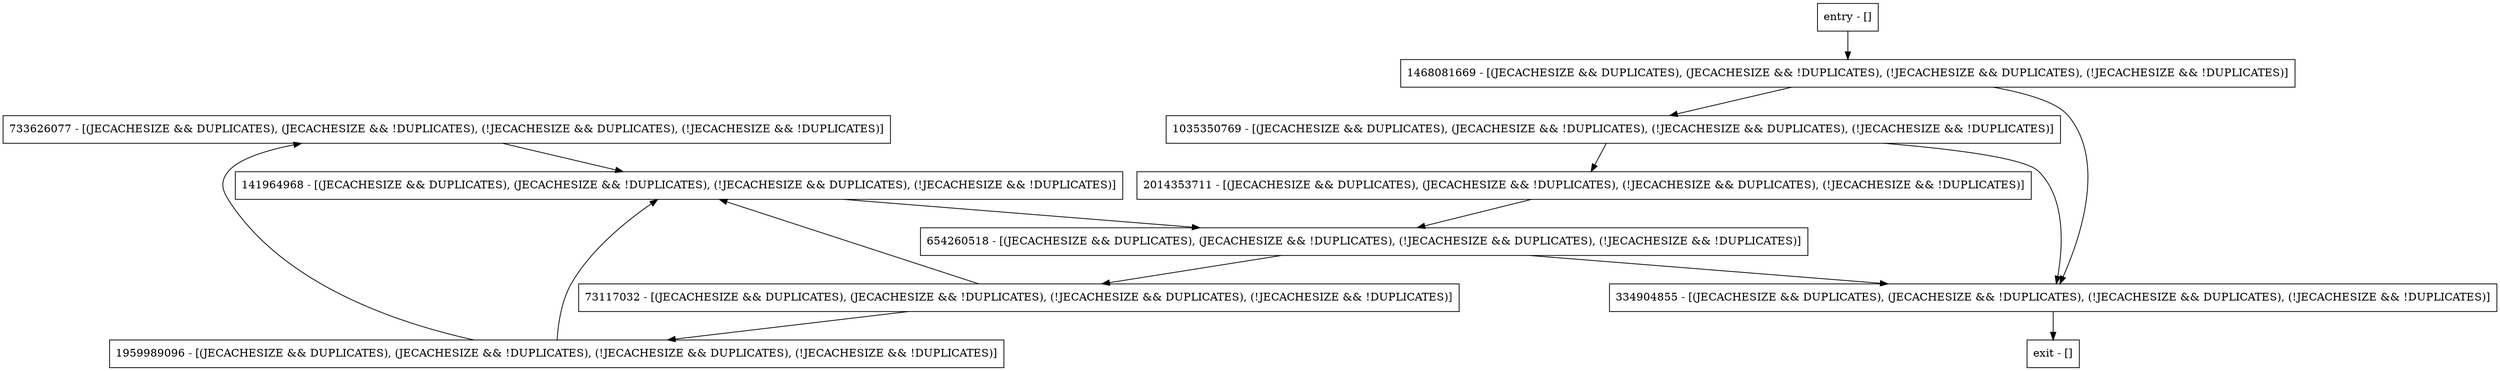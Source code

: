 digraph saveMapLNsToFlush {
node [shape=record];
733626077 [label="733626077 - [(JECACHESIZE && DUPLICATES), (JECACHESIZE && !DUPLICATES), (!JECACHESIZE && DUPLICATES), (!JECACHESIZE && !DUPLICATES)]"];
entry [label="entry - []"];
exit [label="exit - []"];
1468081669 [label="1468081669 - [(JECACHESIZE && DUPLICATES), (JECACHESIZE && !DUPLICATES), (!JECACHESIZE && DUPLICATES), (!JECACHESIZE && !DUPLICATES)]"];
2014353711 [label="2014353711 - [(JECACHESIZE && DUPLICATES), (JECACHESIZE && !DUPLICATES), (!JECACHESIZE && DUPLICATES), (!JECACHESIZE && !DUPLICATES)]"];
654260518 [label="654260518 - [(JECACHESIZE && DUPLICATES), (JECACHESIZE && !DUPLICATES), (!JECACHESIZE && DUPLICATES), (!JECACHESIZE && !DUPLICATES)]"];
334904855 [label="334904855 - [(JECACHESIZE && DUPLICATES), (JECACHESIZE && !DUPLICATES), (!JECACHESIZE && DUPLICATES), (!JECACHESIZE && !DUPLICATES)]"];
73117032 [label="73117032 - [(JECACHESIZE && DUPLICATES), (JECACHESIZE && !DUPLICATES), (!JECACHESIZE && DUPLICATES), (!JECACHESIZE && !DUPLICATES)]"];
1035350769 [label="1035350769 - [(JECACHESIZE && DUPLICATES), (JECACHESIZE && !DUPLICATES), (!JECACHESIZE && DUPLICATES), (!JECACHESIZE && !DUPLICATES)]"];
141964968 [label="141964968 - [(JECACHESIZE && DUPLICATES), (JECACHESIZE && !DUPLICATES), (!JECACHESIZE && DUPLICATES), (!JECACHESIZE && !DUPLICATES)]"];
1959989096 [label="1959989096 - [(JECACHESIZE && DUPLICATES), (JECACHESIZE && !DUPLICATES), (!JECACHESIZE && DUPLICATES), (!JECACHESIZE && !DUPLICATES)]"];
entry;
exit;
733626077 -> 141964968;
entry -> 1468081669;
1468081669 -> 334904855;
1468081669 -> 1035350769;
2014353711 -> 654260518;
654260518 -> 334904855;
654260518 -> 73117032;
334904855 -> exit;
73117032 -> 141964968;
73117032 -> 1959989096;
1035350769 -> 2014353711;
1035350769 -> 334904855;
141964968 -> 654260518;
1959989096 -> 733626077;
1959989096 -> 141964968;
}
